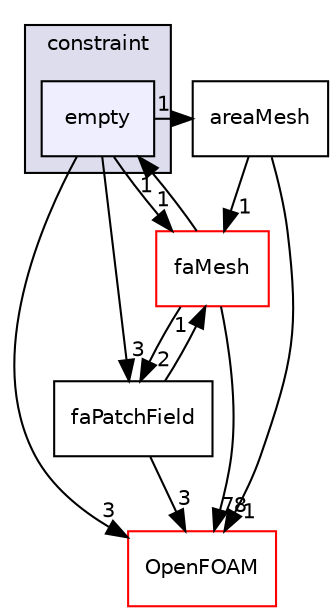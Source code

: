 digraph "src/finiteArea/fields/faPatchFields/constraint/empty" {
  bgcolor=transparent;
  compound=true
  node [ fontsize="10", fontname="Helvetica"];
  edge [ labelfontsize="10", labelfontname="Helvetica"];
  subgraph clusterdir_38e6e87377e490685541aa483d891142 {
    graph [ bgcolor="#ddddee", pencolor="black", label="constraint" fontname="Helvetica", fontsize="10", URL="dir_38e6e87377e490685541aa483d891142.html"]
  dir_7aa6d253abf000a27dc334dcf5fababe [shape=box, label="empty", style="filled", fillcolor="#eeeeff", pencolor="black", URL="dir_7aa6d253abf000a27dc334dcf5fababe.html"];
  }
  dir_aa4bce7a1abbd72ee1f4d02ddf362a3b [shape=box label="areaMesh" URL="dir_aa4bce7a1abbd72ee1f4d02ddf362a3b.html"];
  dir_45bb735b99283f509e93082dc5349c43 [shape=box label="faPatchField" URL="dir_45bb735b99283f509e93082dc5349c43.html"];
  dir_c5473ff19b20e6ec4dfe5c310b3778a8 [shape=box label="OpenFOAM" color="red" URL="dir_c5473ff19b20e6ec4dfe5c310b3778a8.html"];
  dir_f14612db68a06d13a87d37d60dc895d5 [shape=box label="faMesh" color="red" URL="dir_f14612db68a06d13a87d37d60dc895d5.html"];
  dir_aa4bce7a1abbd72ee1f4d02ddf362a3b->dir_c5473ff19b20e6ec4dfe5c310b3778a8 [headlabel="1", labeldistance=1.5 headhref="dir_000714_002151.html"];
  dir_aa4bce7a1abbd72ee1f4d02ddf362a3b->dir_f14612db68a06d13a87d37d60dc895d5 [headlabel="1", labeldistance=1.5 headhref="dir_000714_000719.html"];
  dir_45bb735b99283f509e93082dc5349c43->dir_c5473ff19b20e6ec4dfe5c310b3778a8 [headlabel="3", labeldistance=1.5 headhref="dir_000771_002151.html"];
  dir_45bb735b99283f509e93082dc5349c43->dir_f14612db68a06d13a87d37d60dc895d5 [headlabel="1", labeldistance=1.5 headhref="dir_000771_000719.html"];
  dir_f14612db68a06d13a87d37d60dc895d5->dir_45bb735b99283f509e93082dc5349c43 [headlabel="2", labeldistance=1.5 headhref="dir_000719_000771.html"];
  dir_f14612db68a06d13a87d37d60dc895d5->dir_c5473ff19b20e6ec4dfe5c310b3778a8 [headlabel="78", labeldistance=1.5 headhref="dir_000719_002151.html"];
  dir_f14612db68a06d13a87d37d60dc895d5->dir_7aa6d253abf000a27dc334dcf5fababe [headlabel="1", labeldistance=1.5 headhref="dir_000719_000761.html"];
  dir_7aa6d253abf000a27dc334dcf5fababe->dir_aa4bce7a1abbd72ee1f4d02ddf362a3b [headlabel="1", labeldistance=1.5 headhref="dir_000761_000714.html"];
  dir_7aa6d253abf000a27dc334dcf5fababe->dir_45bb735b99283f509e93082dc5349c43 [headlabel="3", labeldistance=1.5 headhref="dir_000761_000771.html"];
  dir_7aa6d253abf000a27dc334dcf5fababe->dir_c5473ff19b20e6ec4dfe5c310b3778a8 [headlabel="3", labeldistance=1.5 headhref="dir_000761_002151.html"];
  dir_7aa6d253abf000a27dc334dcf5fababe->dir_f14612db68a06d13a87d37d60dc895d5 [headlabel="1", labeldistance=1.5 headhref="dir_000761_000719.html"];
}

